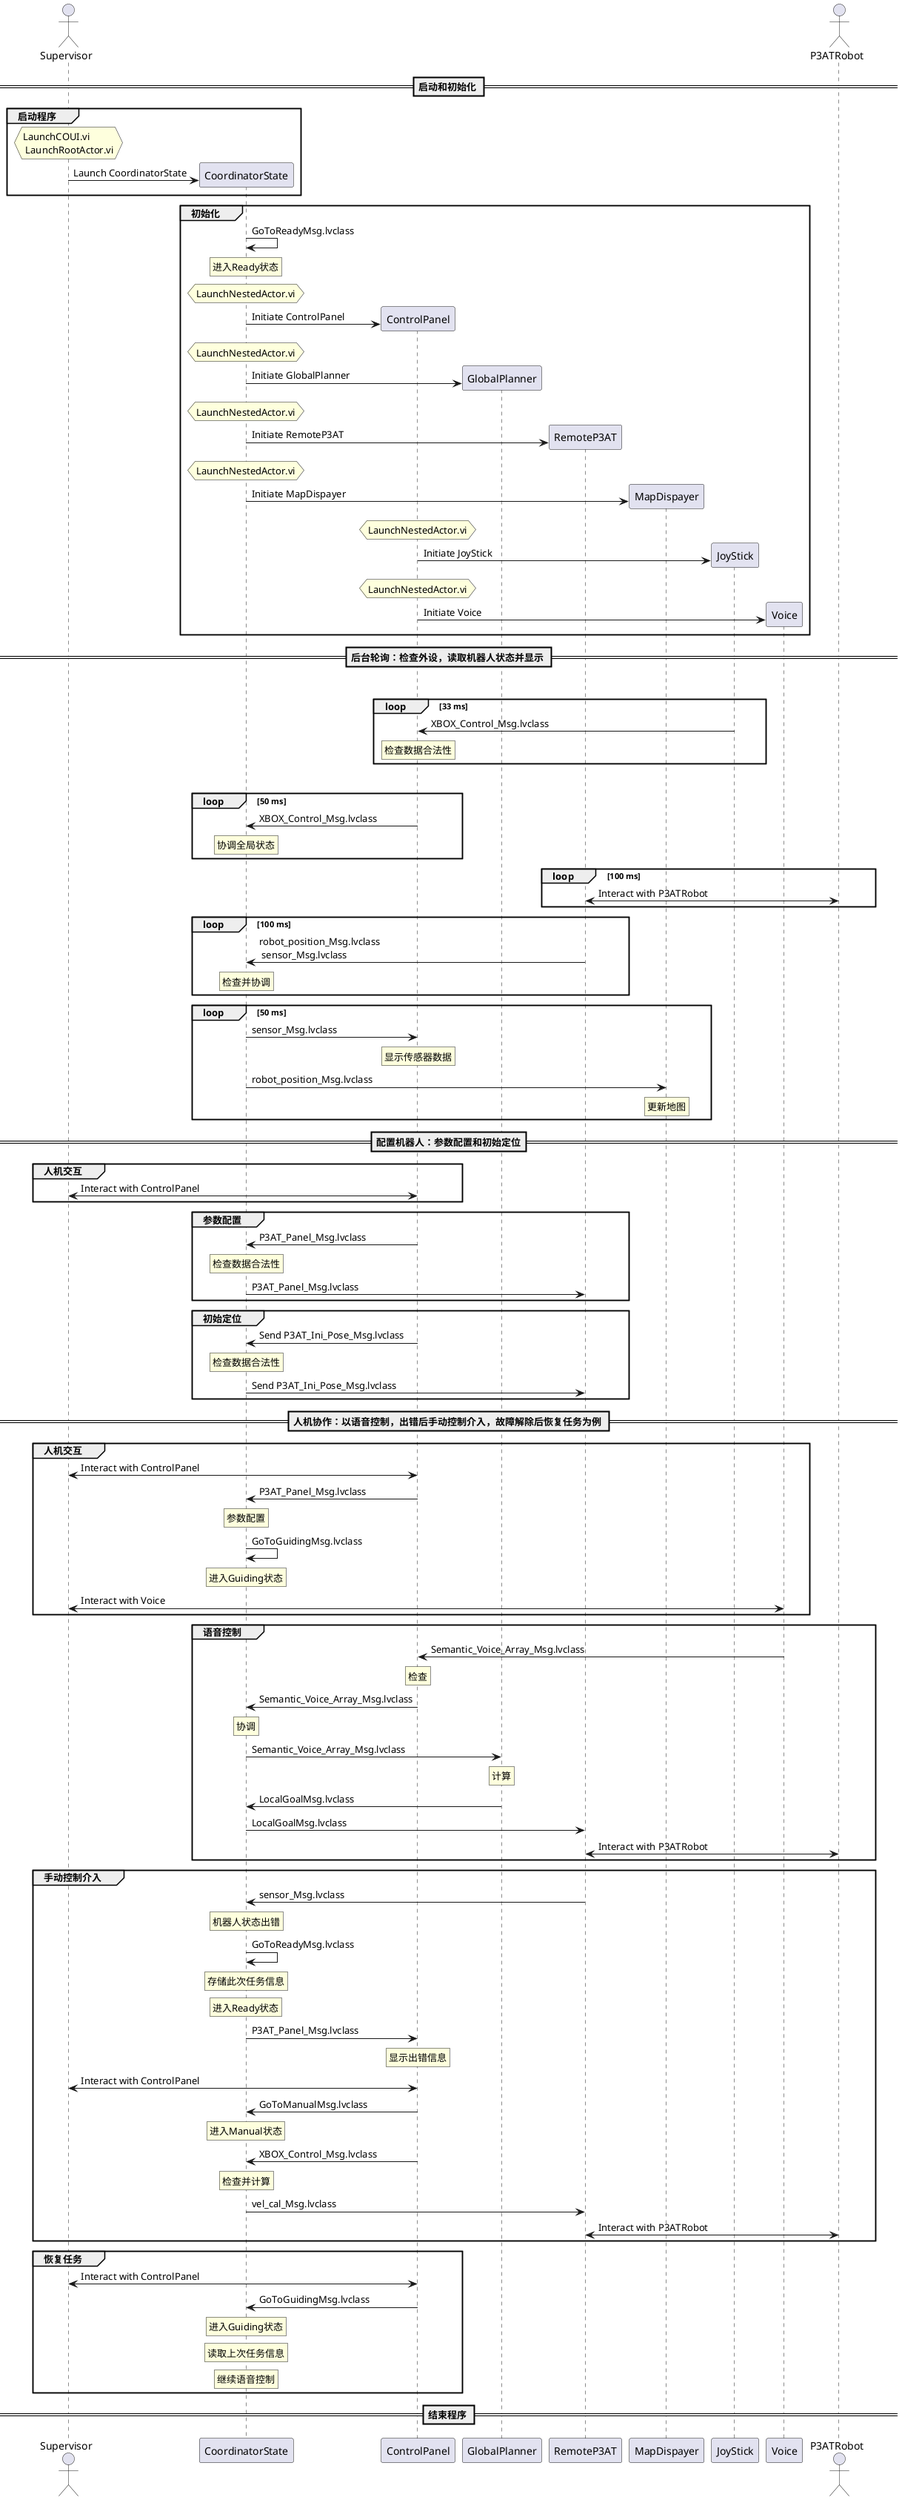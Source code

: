 @startuml
== 启动和初始化 ==
group 启动程序
actor Supervisor
create CoordinatorState
hnote over Supervisor : LaunchCOUI.vi \n LaunchRootActor.vi
Supervisor -> CoordinatorState : Launch CoordinatorState
end
group 初始化
CoordinatorState -> CoordinatorState : GoToReadyMsg.lvclass
rnote over CoordinatorState : 进入Ready状态
create ControlPanel
hnote over CoordinatorState : LaunchNestedActor.vi
CoordinatorState -> ControlPanel : Initiate ControlPanel
create GlobalPlanner
hnote over CoordinatorState : LaunchNestedActor.vi
CoordinatorState -> GlobalPlanner : Initiate GlobalPlanner
create RemoteP3AT
hnote over CoordinatorState : LaunchNestedActor.vi
CoordinatorState -> RemoteP3AT : Initiate RemoteP3AT
create MapDispayer
hnote over CoordinatorState : LaunchNestedActor.vi
CoordinatorState -> MapDispayer : Initiate MapDispayer
create JoyStick
hnote over ControlPanel : LaunchNestedActor.vi
ControlPanel -> JoyStick : Initiate JoyStick
create Voice
hnote over ControlPanel : LaunchNestedActor.vi
ControlPanel -> Voice : Initiate Voice
end
actor P3ATRobot
== 后台轮询：检查外设，读取机器人状态并显示 ==
group
loop 33 ms
JoyStick -> ControlPanel : XBOX_Control_Msg.lvclass
rnote over ControlPanel : 检查数据合法性
end
group
loop 50 ms
ControlPanel -> CoordinatorState : XBOX_Control_Msg.lvclass
rnote over CoordinatorState : 协调全局状态
end
loop 100 ms
RemoteP3AT <-> P3ATRobot : Interact with P3ATRobot
end
loop 100 ms
RemoteP3AT -> CoordinatorState : robot_position_Msg.lvclass \n sensor_Msg.lvclass
rnote over CoordinatorState : 检查并协调
end
loop 50 ms
CoordinatorState -> ControlPanel : sensor_Msg.lvclass
rnote over ControlPanel : 显示传感器数据
CoordinatorState -> MapDispayer : robot_position_Msg.lvclass
rnote over MapDispayer : 更新地图
end
== 配置机器人：参数配置和初始定位==
group 人机交互
Supervisor <-> ControlPanel : Interact with ControlPanel
end
group 参数配置
ControlPanel -> CoordinatorState : P3AT_Panel_Msg.lvclass
rnote over CoordinatorState : 检查数据合法性
CoordinatorState -> RemoteP3AT : P3AT_Panel_Msg.lvclass
end
group 初始定位
ControlPanel -> CoordinatorState : Send P3AT_Ini_Pose_Msg.lvclass
rnote over CoordinatorState : 检查数据合法性
CoordinatorState -> RemoteP3AT : Send P3AT_Ini_Pose_Msg.lvclass
end
== 人机协作：以语音控制，出错后手动控制介入，故障解除后恢复任务为例 ==
group 人机交互
Supervisor <-> ControlPanel : Interact with ControlPanel
ControlPanel -> CoordinatorState : P3AT_Panel_Msg.lvclass
rnote over CoordinatorState : 参数配置
CoordinatorState -> CoordinatorState : GoToGuidingMsg.lvclass
rnote over CoordinatorState : 进入Guiding状态
Supervisor <-> Voice : Interact with Voice
end
group 语音控制
Voice -> ControlPanel : Semantic_Voice_Array_Msg.lvclass
rnote over ControlPanel : 检查
ControlPanel -> CoordinatorState : Semantic_Voice_Array_Msg.lvclass
rnote over CoordinatorState : 协调
CoordinatorState -> GlobalPlanner : Semantic_Voice_Array_Msg.lvclass
rnote over GlobalPlanner : 计算
GlobalPlanner -> CoordinatorState : LocalGoalMsg.lvclass
CoordinatorState -> RemoteP3AT : LocalGoalMsg.lvclass
RemoteP3AT <-> P3ATRobot : Interact with P3ATRobot
end
group 手动控制介入
RemoteP3AT -> CoordinatorState : sensor_Msg.lvclass
rnote over CoordinatorState : 机器人状态出错
CoordinatorState -> CoordinatorState : GoToReadyMsg.lvclass
rnote over CoordinatorState : 存储此次任务信息
rnote over CoordinatorState : 进入Ready状态
CoordinatorState -> ControlPanel : P3AT_Panel_Msg.lvclass
rnote over ControlPanel : 显示出错信息
ControlPanel <-> Supervisor : Interact with ControlPanel
ControlPanel -> CoordinatorState : GoToManualMsg.lvclass
rnote over CoordinatorState : 进入Manual状态
ControlPanel -> CoordinatorState : XBOX_Control_Msg.lvclass
rnote over CoordinatorState : 检查并计算
CoordinatorState -> RemoteP3AT : vel_cal_Msg.lvclass
RemoteP3AT <-> P3ATRobot : Interact with P3ATRobot
end
group 恢复任务
Supervisor <-> ControlPanel : Interact with ControlPanel
ControlPanel -> CoordinatorState : GoToGuidingMsg.lvclass
rnote over CoordinatorState : 进入Guiding状态
rnote over CoordinatorState : 读取上次任务信息
rnote over CoordinatorState : 继续语音控制
end
== 结束程序 ==
@enduml